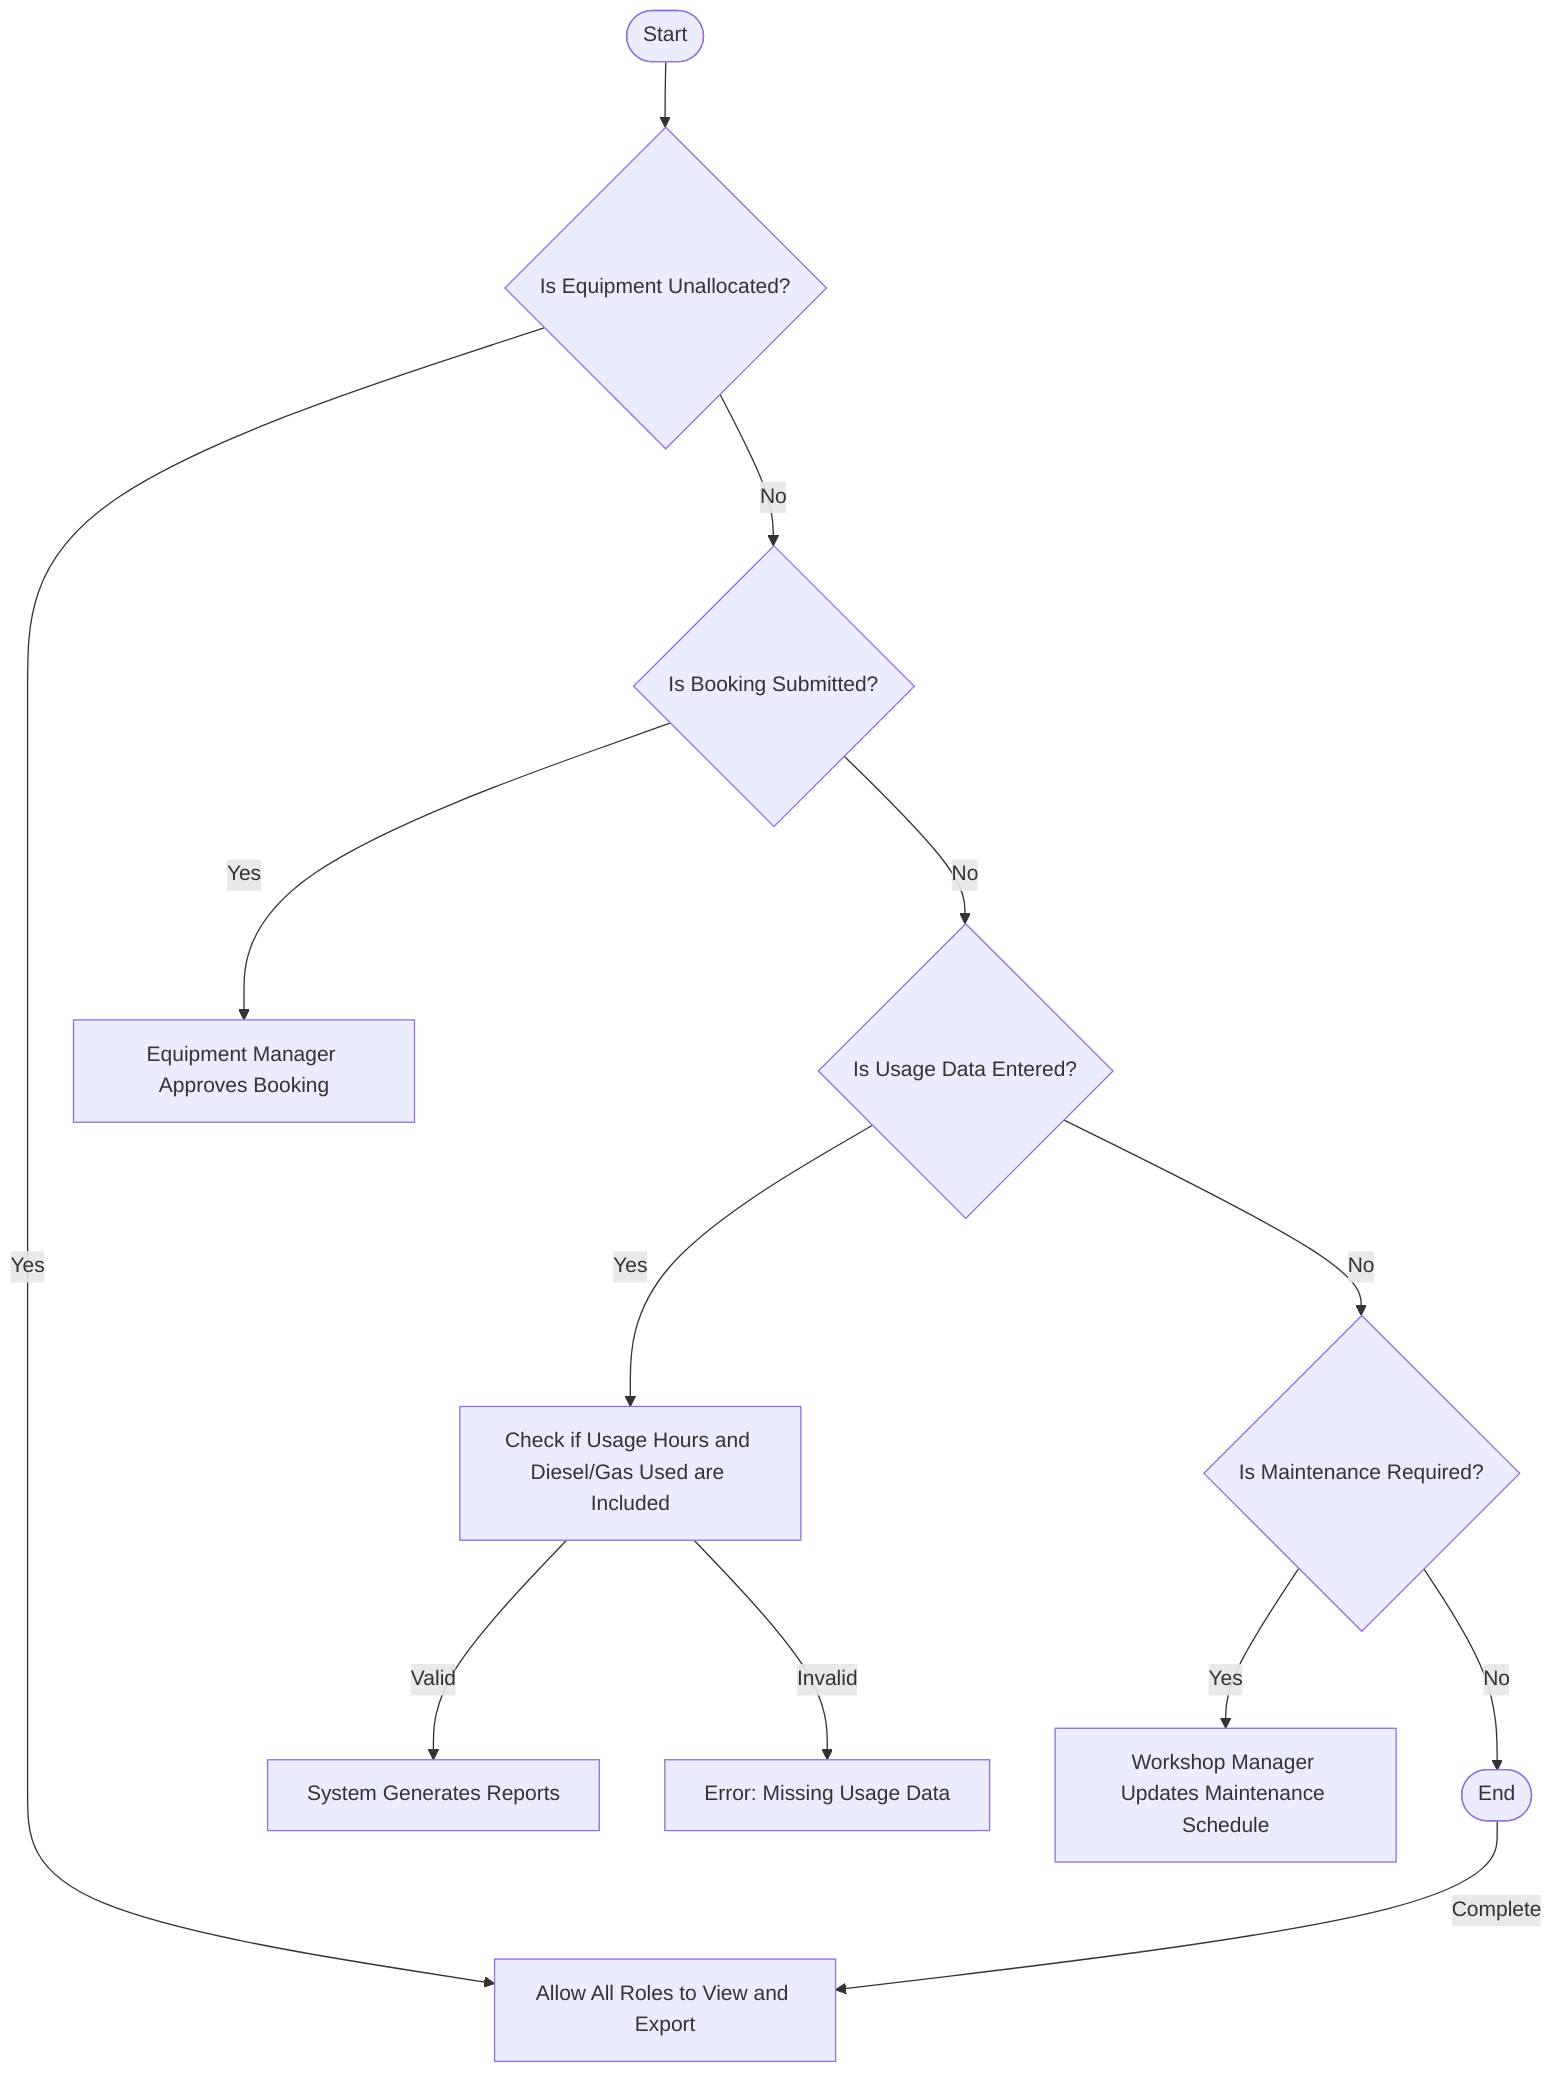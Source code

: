 graph TD
  Start([Start]) --> IsUnallocated{Is Equipment Unallocated?}
  IsUnallocated -->|Yes| ViewExport[Allow All Roles to View and Export]
  IsUnallocated -->|No| IsBookingSubmitted{Is Booking Submitted?}
  
  IsBookingSubmitted -->|Yes| ApproveBooking[Equipment Manager Approves Booking]
  IsBookingSubmitted -->|No| IsUsageDataEntered{Is Usage Data Entered?}
  
  IsUsageDataEntered -->|Yes| CheckUsageData[Check if Usage Hours and Diesel/Gas Used are Included]
  IsUsageDataEntered -->|No| IsMaintenanceRequired{Is Maintenance Required?}
  
  CheckUsageData -->|Valid| GenerateReports[System Generates Reports]
  CheckUsageData -->|Invalid| Error[Error: Missing Usage Data]
  
  IsMaintenanceRequired -->|Yes| UpdateSchedule[Workshop Manager Updates Maintenance Schedule]
  IsMaintenanceRequired -->|No| End([End])
  
  End -->|Complete| ViewExport